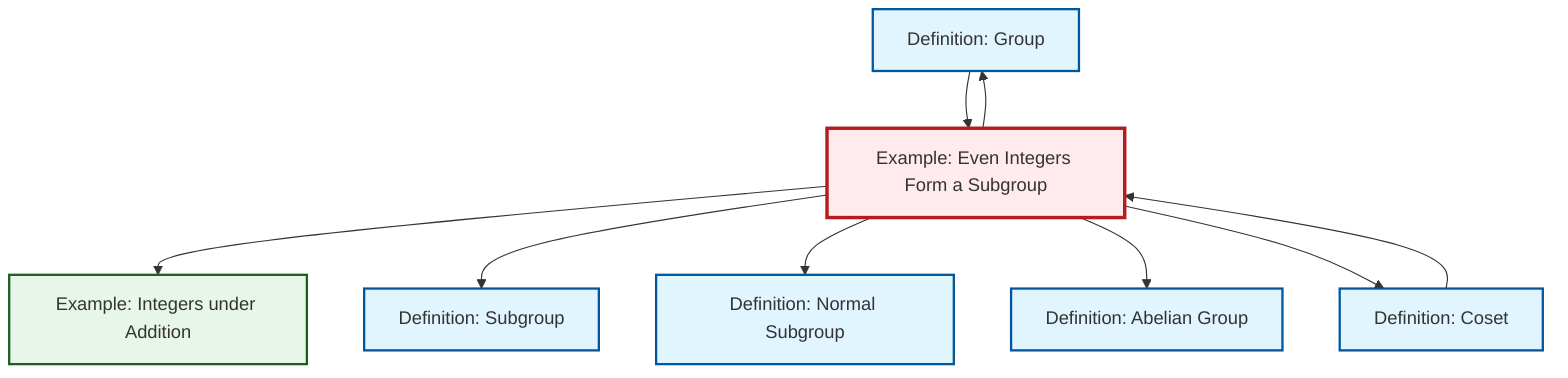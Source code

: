 graph TD
    classDef definition fill:#e1f5fe,stroke:#01579b,stroke-width:2px
    classDef theorem fill:#f3e5f5,stroke:#4a148c,stroke-width:2px
    classDef axiom fill:#fff3e0,stroke:#e65100,stroke-width:2px
    classDef example fill:#e8f5e9,stroke:#1b5e20,stroke-width:2px
    classDef current fill:#ffebee,stroke:#b71c1c,stroke-width:3px
    def-group["Definition: Group"]:::definition
    def-abelian-group["Definition: Abelian Group"]:::definition
    def-subgroup["Definition: Subgroup"]:::definition
    def-normal-subgroup["Definition: Normal Subgroup"]:::definition
    ex-even-integers-subgroup["Example: Even Integers Form a Subgroup"]:::example
    def-coset["Definition: Coset"]:::definition
    ex-integers-addition["Example: Integers under Addition"]:::example
    ex-even-integers-subgroup --> ex-integers-addition
    ex-even-integers-subgroup --> def-subgroup
    def-coset --> ex-even-integers-subgroup
    ex-even-integers-subgroup --> def-normal-subgroup
    def-group --> ex-even-integers-subgroup
    ex-even-integers-subgroup --> def-abelian-group
    ex-even-integers-subgroup --> def-coset
    ex-even-integers-subgroup --> def-group
    class ex-even-integers-subgroup current